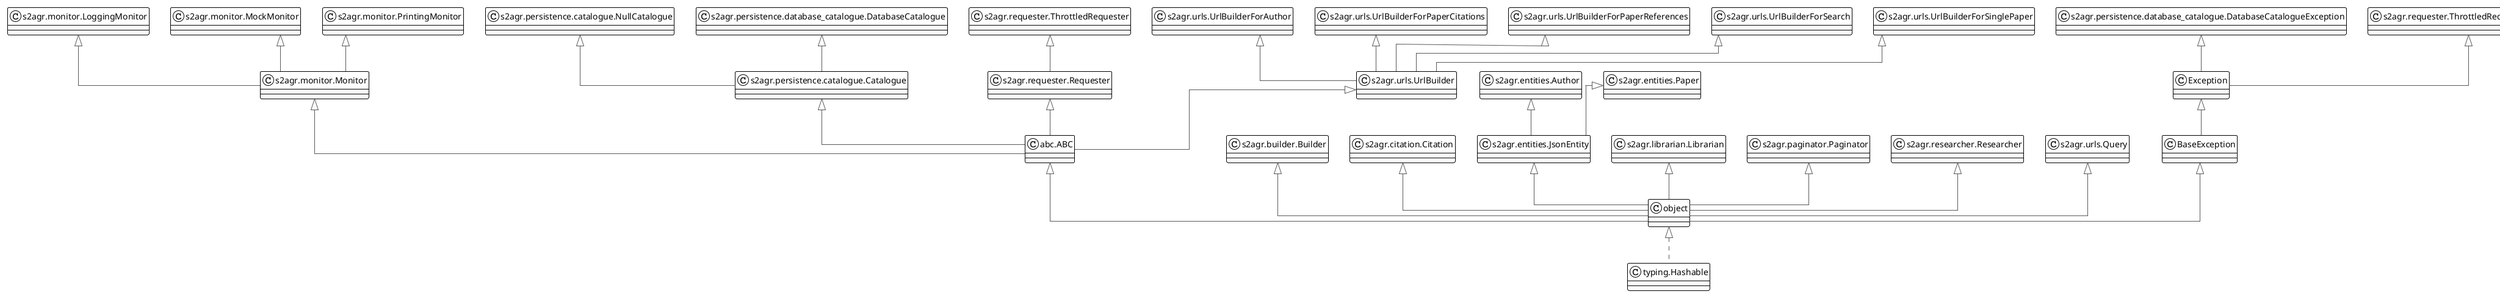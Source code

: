 @startuml

!theme plain
top to bottom direction
skinparam linetype ortho

class BaseException
class Exception
class node31 as "abc.ABC"
class node30 as "abc.ABCMeta"
class object
class node20 as "s2agr.builder.Builder"
class node0 as "s2agr.citation.Citation"
class node4 as "s2agr.entities.Author"
class node7 as "s2agr.entities.JsonEntity"
class node13 as "s2agr.entities.Paper"
class node29 as "s2agr.librarian.Librarian"
class node14 as "s2agr.monitor.LoggingMonitor"
class node5 as "s2agr.monitor.MockMonitor"
class node12 as "s2agr.monitor.Monitor"
class node6 as "s2agr.monitor.PrintingMonitor"
class node17 as "s2agr.paginator.Paginator"
class node28 as "s2agr.persistence.catalogue.Catalogue"
class node24 as "s2agr.persistence.catalogue.NullCatalogue"
class node9 as "s2agr.persistence.database_catalogue.DatabaseCatalogue"
class node19 as "s2agr.persistence.database_catalogue.DatabaseCatalogueException"
class node10 as "s2agr.requester.Requester"
class node8 as "s2agr.requester.ThrottledRequester"
class node18 as "s2agr.requester.ThrottledRequesterException"
class node27 as "s2agr.researcher.Researcher"
class node3 as "s2agr.urls.Query"
class node23 as "s2agr.urls.UrlBuilder"
class node26 as "s2agr.urls.UrlBuilderForAuthor"
class node2 as "s2agr.urls.UrlBuilderForPaperCitations"
class node16 as "s2agr.urls.UrlBuilderForPaperReferences"
class node22 as "s2agr.urls.UrlBuilderForSearch"
class node1 as "s2agr.urls.UrlBuilderForSinglePaper"
class node25 as "typing.Hashable"

BaseException  ^-[#595959,plain]-  object        
Exception      ^-[#595959,plain]-  BaseException 
node31         ^-[#595959,plain]-  object        
object         ^-[#595959,dashed]-  node25        
node20         ^-[#595959,plain]-  object        
node0          ^-[#595959,plain]-  object        
node4          ^-[#595959,plain]-  node7         
node7          ^-[#595959,plain]-  object        
node13         ^-[#595959,plain]-  node7         
node29         ^-[#595959,plain]-  object        
node14         ^-[#595959,plain]-  node12        
node5          ^-[#595959,plain]-  node12        
node12         ^-[#595959,plain]-  node31        
node6          ^-[#595959,plain]-  node12        
node17         ^-[#595959,plain]-  object        
node28         ^-[#595959,plain]-  node31        
node24         ^-[#595959,plain]-  node28        
node9          ^-[#595959,plain]-  node28        
node19         ^-[#595959,plain]-  Exception     
node10         ^-[#595959,plain]-  node31        
node8          ^-[#595959,plain]-  node10        
node18         ^-[#595959,plain]-  Exception     
node27         ^-[#595959,plain]-  object        
node3          ^-[#595959,plain]-  object        
node23         ^-[#595959,plain]-  node31        
node26         ^-[#595959,plain]-  node23        
node2          ^-[#595959,plain]-  node23        
node16         ^-[#595959,plain]-  node23        
node22         ^-[#595959,plain]-  node23        
node1          ^-[#595959,plain]-  node23        
@enduml
